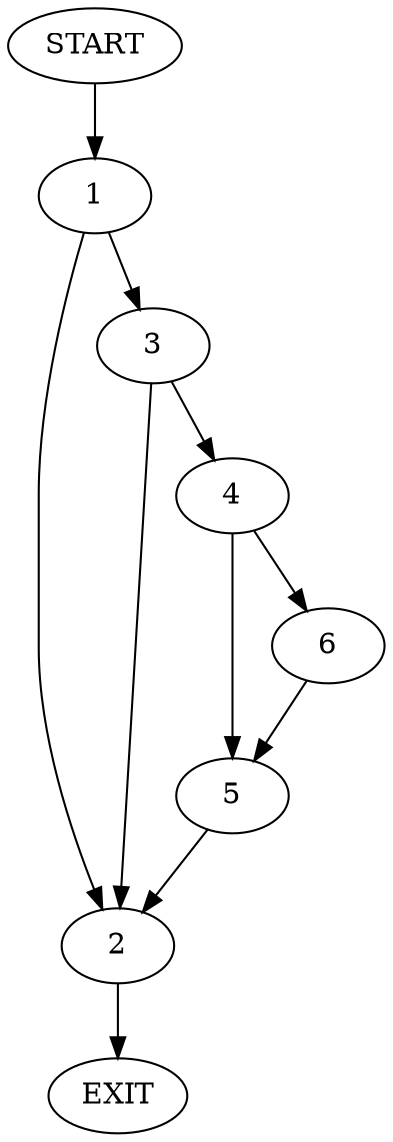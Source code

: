 digraph {
0 [label="START"]
7 [label="EXIT"]
0 -> 1
1 -> 2
1 -> 3
2 -> 7
3 -> 4
3 -> 2
4 -> 5
4 -> 6
5 -> 2
6 -> 5
}
